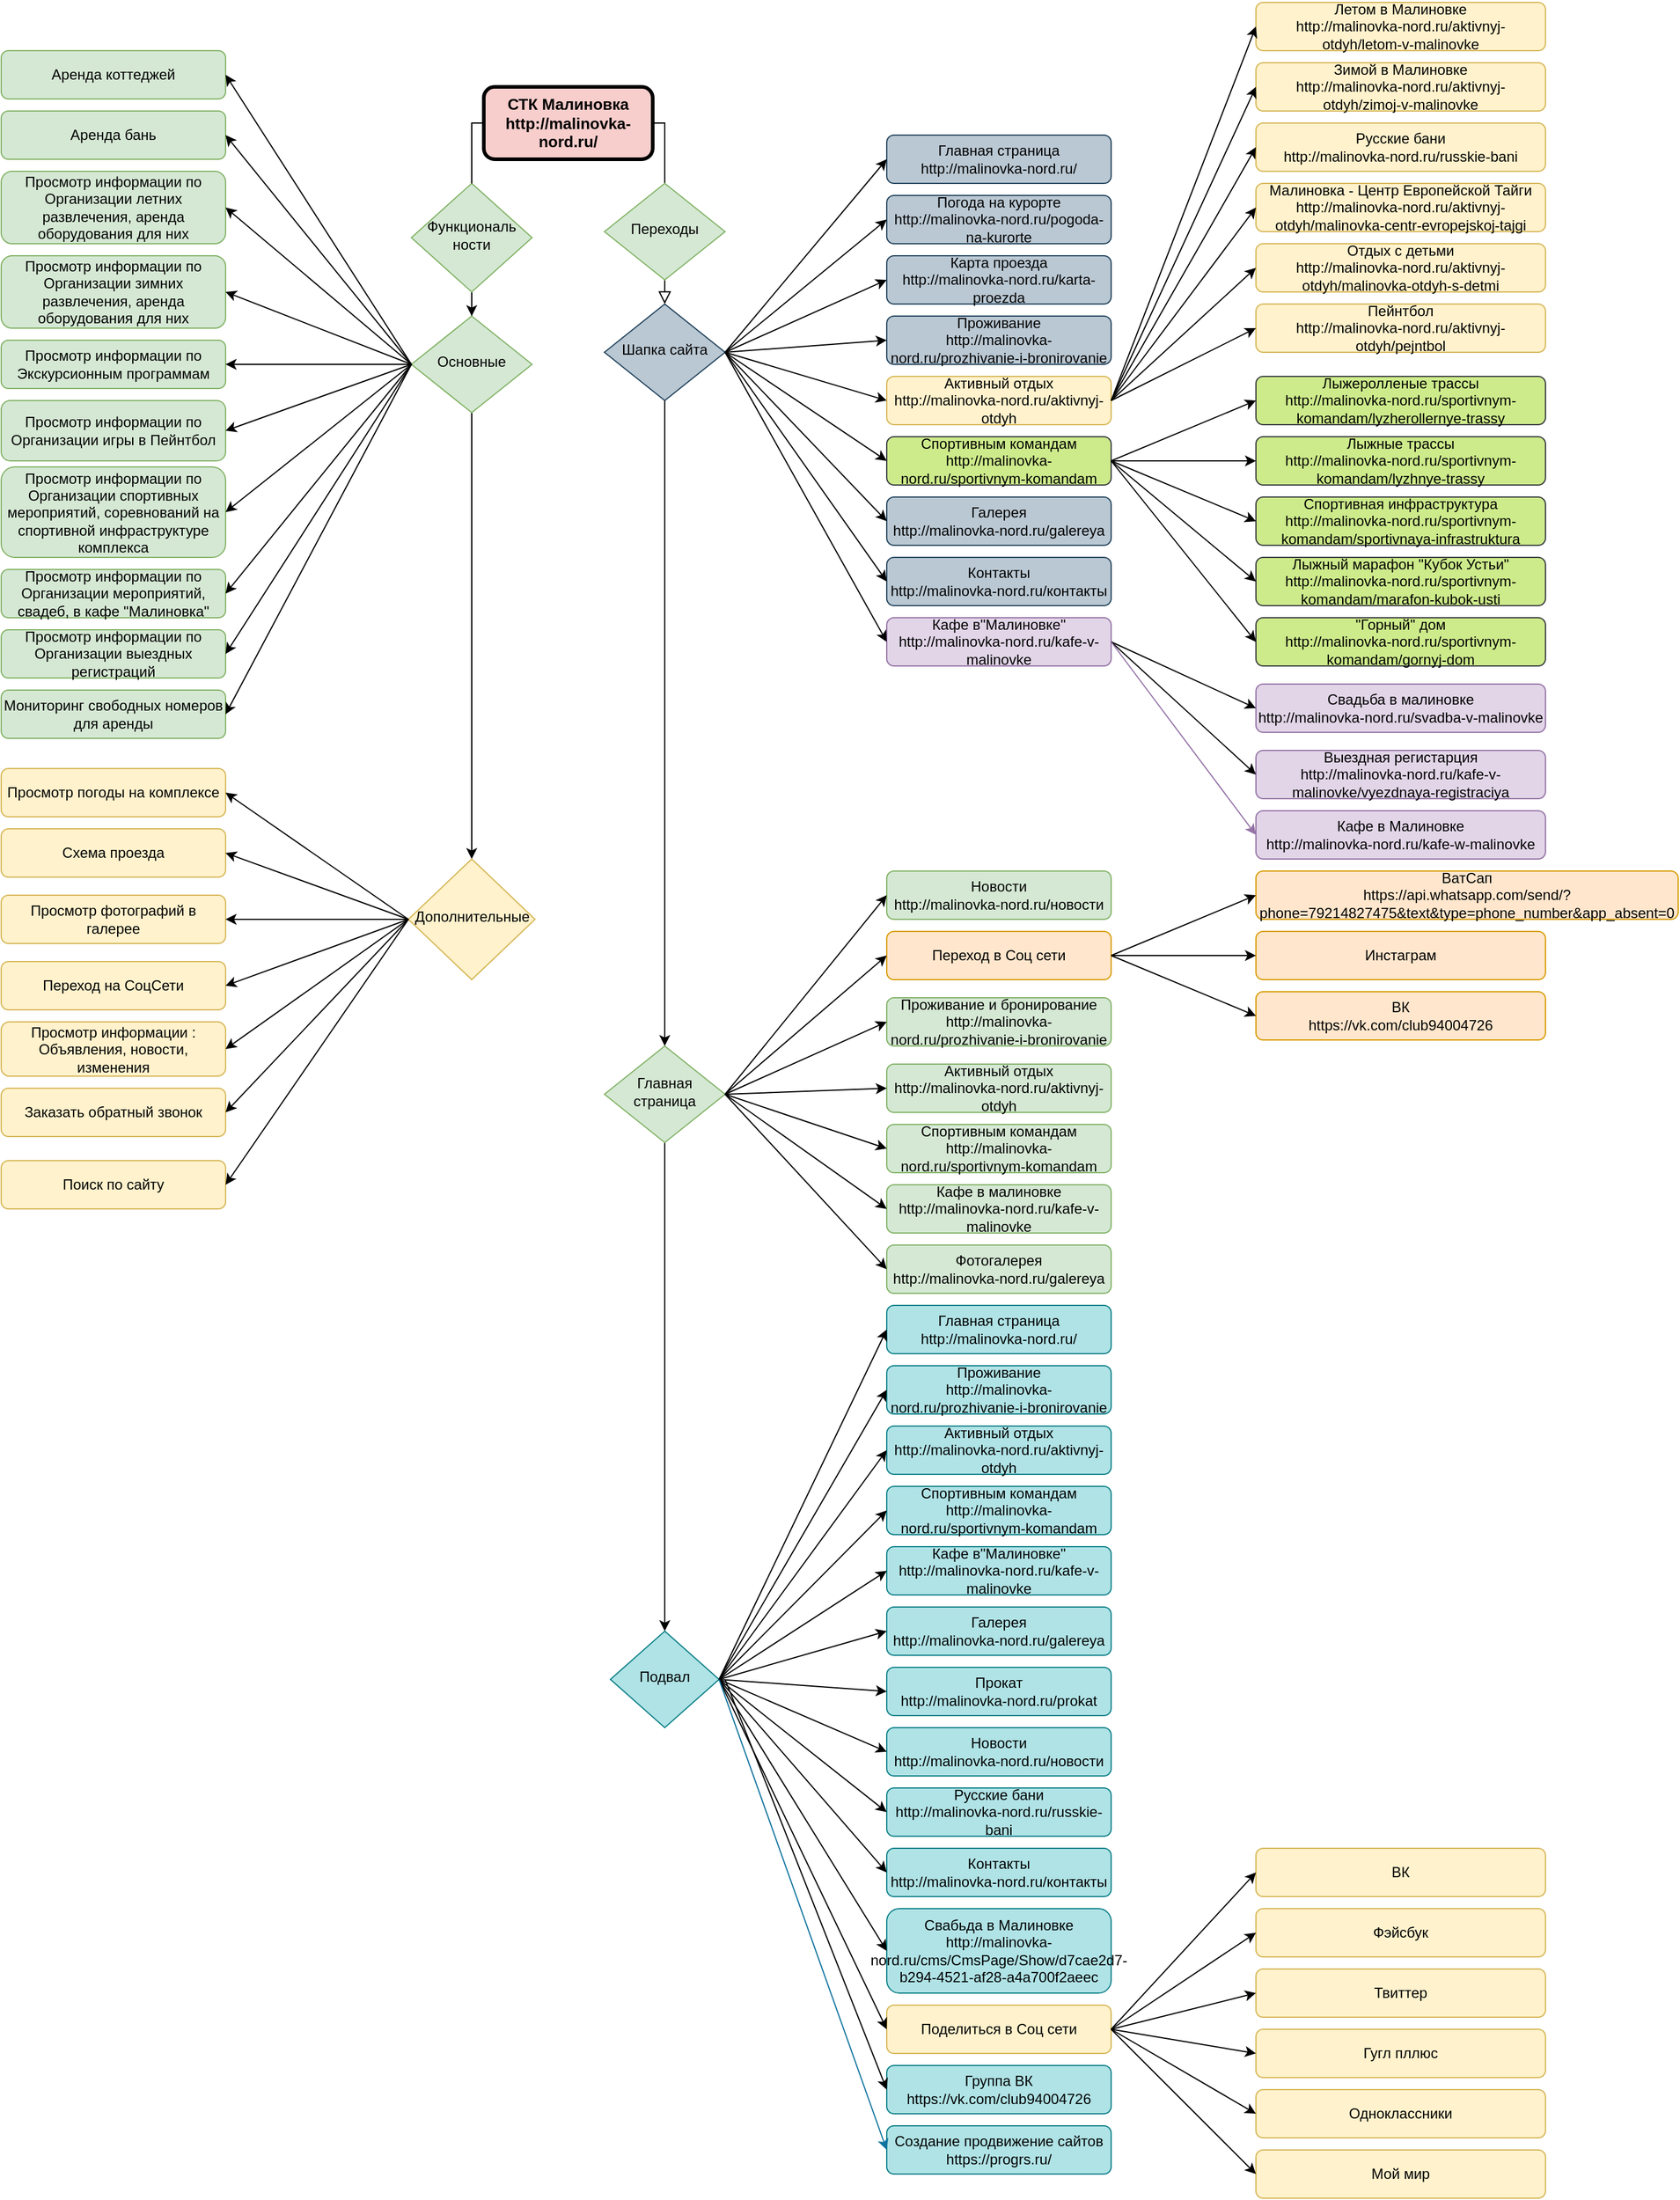<mxfile version="20.8.18" type="device"><diagram id="C5RBs43oDa-KdzZeNtuy" name="Page-1"><mxGraphModel dx="2261" dy="796" grid="1" gridSize="10" guides="1" tooltips="1" connect="1" arrows="1" fold="1" page="1" pageScale="1" pageWidth="827" pageHeight="1169" math="0" shadow="0"><root><mxCell id="WIyWlLk6GJQsqaUBKTNV-0"/><mxCell id="WIyWlLk6GJQsqaUBKTNV-1" parent="WIyWlLk6GJQsqaUBKTNV-0"/><mxCell id="WIyWlLk6GJQsqaUBKTNV-2" value="" style="rounded=0;html=1;jettySize=auto;orthogonalLoop=1;fontSize=11;endArrow=block;endFill=0;endSize=8;strokeWidth=1;shadow=0;labelBackgroundColor=none;edgeStyle=orthogonalEdgeStyle;" parent="WIyWlLk6GJQsqaUBKTNV-1" source="WIyWlLk6GJQsqaUBKTNV-3" target="WIyWlLk6GJQsqaUBKTNV-6" edge="1"><mxGeometry relative="1" as="geometry"><Array as="points"><mxPoint x="110" y="120"/></Array></mxGeometry></mxCell><mxCell id="WIyWlLk6GJQsqaUBKTNV-3" value="&lt;b style=&quot;font-size: 13px;&quot;&gt;СТК Малиновка&lt;br&gt;http://malinovka-nord.ru/&lt;/b&gt;" style="rounded=1;whiteSpace=wrap;html=1;fontSize=12;glass=0;strokeWidth=3;shadow=0;fillColor=#f8cecc;strokeColor=default;" parent="WIyWlLk6GJQsqaUBKTNV-1" vertex="1"><mxGeometry x="-40" y="90" width="140" height="60" as="geometry"/></mxCell><mxCell id="WIyWlLk6GJQsqaUBKTNV-6" value="Шапка сайта" style="rhombus;whiteSpace=wrap;html=1;shadow=0;fontFamily=Helvetica;fontSize=12;align=center;strokeWidth=1;spacing=6;spacingTop=-4;fillColor=#bac8d3;strokeColor=#23445d;" parent="WIyWlLk6GJQsqaUBKTNV-1" vertex="1"><mxGeometry x="60" y="270" width="100" height="80" as="geometry"/></mxCell><mxCell id="WIyWlLk6GJQsqaUBKTNV-7" value="Погода на курорте&lt;br&gt;http://malinovka-nord.ru/pogoda-na-kurorte" style="rounded=1;whiteSpace=wrap;html=1;fontSize=12;glass=0;strokeWidth=1;shadow=0;fillColor=#bac8d3;strokeColor=#23445d;" parent="WIyWlLk6GJQsqaUBKTNV-1" vertex="1"><mxGeometry x="294" y="180" width="186" height="40" as="geometry"/></mxCell><mxCell id="H-mGsILPUbyRyyOaCZRK-0" value="" style="endArrow=classic;html=1;rounded=0;exitX=1;exitY=0.5;exitDx=0;exitDy=0;entryX=0;entryY=0.5;entryDx=0;entryDy=0;" parent="WIyWlLk6GJQsqaUBKTNV-1" source="WIyWlLk6GJQsqaUBKTNV-6" target="WIyWlLk6GJQsqaUBKTNV-7" edge="1"><mxGeometry width="50" height="50" relative="1" as="geometry"><mxPoint x="310" y="310" as="sourcePoint"/><mxPoint x="360" y="260" as="targetPoint"/></mxGeometry></mxCell><mxCell id="H-mGsILPUbyRyyOaCZRK-1" value="" style="endArrow=classic;html=1;rounded=0;exitX=1;exitY=0.5;exitDx=0;exitDy=0;entryX=0;entryY=0.5;entryDx=0;entryDy=0;" parent="WIyWlLk6GJQsqaUBKTNV-1" source="WIyWlLk6GJQsqaUBKTNV-6" target="H-mGsILPUbyRyyOaCZRK-2" edge="1"><mxGeometry width="50" height="50" relative="1" as="geometry"><mxPoint x="310" y="310" as="sourcePoint"/><mxPoint x="350" y="180" as="targetPoint"/></mxGeometry></mxCell><mxCell id="H-mGsILPUbyRyyOaCZRK-2" value="Карта проезда&lt;br&gt;http://malinovka-nord.ru/karta-proezda" style="rounded=1;whiteSpace=wrap;html=1;fillColor=#bac8d3;strokeColor=#23445d;" parent="WIyWlLk6GJQsqaUBKTNV-1" vertex="1"><mxGeometry x="294" y="230" width="186" height="40" as="geometry"/></mxCell><mxCell id="H-mGsILPUbyRyyOaCZRK-5" value="Проживание&lt;br&gt;http://malinovka-nord.ru/prozhivanie-i-bronirovanie" style="rounded=1;whiteSpace=wrap;html=1;fillColor=#bac8d3;strokeColor=#23445d;" parent="WIyWlLk6GJQsqaUBKTNV-1" vertex="1"><mxGeometry x="294" y="280" width="186" height="40" as="geometry"/></mxCell><mxCell id="H-mGsILPUbyRyyOaCZRK-6" value="Активный отдых&lt;br&gt;http://malinovka-nord.ru/aktivnyj-otdyh" style="rounded=1;whiteSpace=wrap;html=1;fillColor=#fff2cc;strokeColor=#d6b656;" parent="WIyWlLk6GJQsqaUBKTNV-1" vertex="1"><mxGeometry x="294" y="330" width="186" height="40" as="geometry"/></mxCell><mxCell id="H-mGsILPUbyRyyOaCZRK-7" value="Спортивным командам&lt;br&gt;http://malinovka-nord.ru/sportivnym-komandam" style="rounded=1;whiteSpace=wrap;html=1;fillColor=#cdeb8b;strokeColor=#36393d;" parent="WIyWlLk6GJQsqaUBKTNV-1" vertex="1"><mxGeometry x="294" y="380" width="186" height="40" as="geometry"/></mxCell><mxCell id="H-mGsILPUbyRyyOaCZRK-8" value="" style="endArrow=classic;html=1;rounded=0;exitX=1;exitY=0.5;exitDx=0;exitDy=0;entryX=0;entryY=0.5;entryDx=0;entryDy=0;" parent="WIyWlLk6GJQsqaUBKTNV-1" source="WIyWlLk6GJQsqaUBKTNV-6" target="H-mGsILPUbyRyyOaCZRK-5" edge="1"><mxGeometry width="50" height="50" relative="1" as="geometry"><mxPoint x="310" y="210" as="sourcePoint"/><mxPoint x="360" y="160" as="targetPoint"/></mxGeometry></mxCell><mxCell id="H-mGsILPUbyRyyOaCZRK-9" value="" style="endArrow=classic;html=1;rounded=0;entryX=0;entryY=0.5;entryDx=0;entryDy=0;exitX=1;exitY=0.5;exitDx=0;exitDy=0;" parent="WIyWlLk6GJQsqaUBKTNV-1" source="WIyWlLk6GJQsqaUBKTNV-6" target="H-mGsILPUbyRyyOaCZRK-6" edge="1"><mxGeometry width="50" height="50" relative="1" as="geometry"><mxPoint x="270" y="210" as="sourcePoint"/><mxPoint x="360" y="160" as="targetPoint"/></mxGeometry></mxCell><mxCell id="H-mGsILPUbyRyyOaCZRK-10" value="" style="endArrow=classic;html=1;rounded=0;entryX=0;entryY=0.5;entryDx=0;entryDy=0;exitX=1;exitY=0.5;exitDx=0;exitDy=0;" parent="WIyWlLk6GJQsqaUBKTNV-1" source="WIyWlLk6GJQsqaUBKTNV-6" target="H-mGsILPUbyRyyOaCZRK-7" edge="1"><mxGeometry width="50" height="50" relative="1" as="geometry"><mxPoint x="270" y="210" as="sourcePoint"/><mxPoint x="360" y="160" as="targetPoint"/></mxGeometry></mxCell><mxCell id="H-mGsILPUbyRyyOaCZRK-12" value="Кафе в&quot;Малиновке&quot;&lt;br&gt;http://malinovka-nord.ru/kafe-v-malinovke" style="rounded=1;whiteSpace=wrap;html=1;fillColor=#e1d5e7;strokeColor=#9673a6;" parent="WIyWlLk6GJQsqaUBKTNV-1" vertex="1"><mxGeometry x="294" y="530" width="186" height="40" as="geometry"/></mxCell><mxCell id="H-mGsILPUbyRyyOaCZRK-13" value="&lt;span style=&quot;text-align: start;&quot;&gt;Галерея&lt;br&gt;http://malinovka-nord.ru/galereya&lt;br&gt;&lt;/span&gt;" style="rounded=1;whiteSpace=wrap;html=1;fillColor=#bac8d3;strokeColor=#23445d;" parent="WIyWlLk6GJQsqaUBKTNV-1" vertex="1"><mxGeometry x="294" y="430" width="186" height="40" as="geometry"/></mxCell><mxCell id="H-mGsILPUbyRyyOaCZRK-14" value="Контакты&lt;br&gt;http://malinovka-nord.ru/контакты" style="rounded=1;whiteSpace=wrap;html=1;fillColor=#bac8d3;strokeColor=#23445d;" parent="WIyWlLk6GJQsqaUBKTNV-1" vertex="1"><mxGeometry x="294" y="480" width="186" height="40" as="geometry"/></mxCell><mxCell id="H-mGsILPUbyRyyOaCZRK-17" value="" style="endArrow=classic;html=1;rounded=0;entryX=0;entryY=0.5;entryDx=0;entryDy=0;exitX=1;exitY=0.5;exitDx=0;exitDy=0;" parent="WIyWlLk6GJQsqaUBKTNV-1" source="WIyWlLk6GJQsqaUBKTNV-6" target="H-mGsILPUbyRyyOaCZRK-12" edge="1"><mxGeometry width="50" height="50" relative="1" as="geometry"><mxPoint x="270" y="210" as="sourcePoint"/><mxPoint x="360" y="410" as="targetPoint"/></mxGeometry></mxCell><mxCell id="H-mGsILPUbyRyyOaCZRK-18" value="" style="endArrow=classic;html=1;rounded=0;exitX=1;exitY=0.5;exitDx=0;exitDy=0;entryX=0;entryY=0.5;entryDx=0;entryDy=0;" parent="WIyWlLk6GJQsqaUBKTNV-1" source="WIyWlLk6GJQsqaUBKTNV-6" target="H-mGsILPUbyRyyOaCZRK-13" edge="1"><mxGeometry width="50" height="50" relative="1" as="geometry"><mxPoint x="310" y="460" as="sourcePoint"/><mxPoint x="360" y="410" as="targetPoint"/></mxGeometry></mxCell><mxCell id="H-mGsILPUbyRyyOaCZRK-19" value="" style="endArrow=classic;html=1;rounded=0;entryX=0;entryY=0.5;entryDx=0;entryDy=0;exitX=1;exitY=0.5;exitDx=0;exitDy=0;" parent="WIyWlLk6GJQsqaUBKTNV-1" source="WIyWlLk6GJQsqaUBKTNV-6" target="H-mGsILPUbyRyyOaCZRK-14" edge="1"><mxGeometry width="50" height="50" relative="1" as="geometry"><mxPoint x="270" y="430" as="sourcePoint"/><mxPoint x="360" y="410" as="targetPoint"/></mxGeometry></mxCell><mxCell id="H-mGsILPUbyRyyOaCZRK-21" value="Переходы" style="rhombus;whiteSpace=wrap;html=1;shadow=0;fontFamily=Helvetica;fontSize=12;align=center;strokeWidth=1;spacing=6;spacingTop=-4;fillColor=#d5e8d4;strokeColor=#82b366;" parent="WIyWlLk6GJQsqaUBKTNV-1" vertex="1"><mxGeometry x="60" y="170" width="100" height="80" as="geometry"/></mxCell><mxCell id="H-mGsILPUbyRyyOaCZRK-128" value="" style="edgeStyle=orthogonalEdgeStyle;rounded=0;orthogonalLoop=1;jettySize=auto;html=1;" parent="WIyWlLk6GJQsqaUBKTNV-1" source="H-mGsILPUbyRyyOaCZRK-23" target="H-mGsILPUbyRyyOaCZRK-127" edge="1"><mxGeometry relative="1" as="geometry"/></mxCell><mxCell id="H-mGsILPUbyRyyOaCZRK-23" value="Функциональ&lt;br&gt;ности" style="rhombus;whiteSpace=wrap;html=1;shadow=0;fontFamily=Helvetica;fontSize=12;align=center;strokeWidth=1;spacing=6;spacingTop=-4;fillColor=#d5e8d4;strokeColor=#82b366;" parent="WIyWlLk6GJQsqaUBKTNV-1" vertex="1"><mxGeometry x="-100" y="170" width="100" height="90" as="geometry"/></mxCell><mxCell id="H-mGsILPUbyRyyOaCZRK-24" value="" style="endArrow=none;html=1;rounded=0;exitX=0.5;exitY=0;exitDx=0;exitDy=0;entryX=0;entryY=0.5;entryDx=0;entryDy=0;" parent="WIyWlLk6GJQsqaUBKTNV-1" source="H-mGsILPUbyRyyOaCZRK-23" target="WIyWlLk6GJQsqaUBKTNV-3" edge="1"><mxGeometry width="50" height="50" relative="1" as="geometry"><mxPoint x="30" y="270" as="sourcePoint"/><mxPoint x="80" y="220" as="targetPoint"/><Array as="points"><mxPoint x="-50" y="120"/></Array></mxGeometry></mxCell><mxCell id="H-mGsILPUbyRyyOaCZRK-40" value="" style="edgeStyle=orthogonalEdgeStyle;rounded=0;orthogonalLoop=1;jettySize=auto;html=1;entryX=0.5;entryY=0;entryDx=0;entryDy=0;" parent="WIyWlLk6GJQsqaUBKTNV-1" source="H-mGsILPUbyRyyOaCZRK-25" target="H-mGsILPUbyRyyOaCZRK-39" edge="1"><mxGeometry relative="1" as="geometry"><mxPoint x="110" y="1195" as="targetPoint"/></mxGeometry></mxCell><mxCell id="H-mGsILPUbyRyyOaCZRK-25" value="Главная страница" style="rhombus;whiteSpace=wrap;html=1;shadow=0;fontFamily=Helvetica;fontSize=12;align=center;strokeWidth=1;spacing=6;spacingTop=-4;fillColor=#d5e8d4;strokeColor=#82b366;" parent="WIyWlLk6GJQsqaUBKTNV-1" vertex="1"><mxGeometry x="60" y="885" width="100" height="80" as="geometry"/></mxCell><mxCell id="H-mGsILPUbyRyyOaCZRK-26" value="" style="endArrow=classic;html=1;rounded=0;entryX=0.5;entryY=0;entryDx=0;entryDy=0;exitX=0.5;exitY=1;exitDx=0;exitDy=0;" parent="WIyWlLk6GJQsqaUBKTNV-1" source="WIyWlLk6GJQsqaUBKTNV-6" target="H-mGsILPUbyRyyOaCZRK-25" edge="1"><mxGeometry width="50" height="50" relative="1" as="geometry"><mxPoint x="60" y="460" as="sourcePoint"/><mxPoint x="110" y="410" as="targetPoint"/></mxGeometry></mxCell><mxCell id="H-mGsILPUbyRyyOaCZRK-31" value="Новости&lt;br&gt;http://malinovka-nord.ru/новости" style="rounded=1;whiteSpace=wrap;html=1;fillColor=#d5e8d4;strokeColor=#82b366;" parent="WIyWlLk6GJQsqaUBKTNV-1" vertex="1"><mxGeometry x="294" y="740" width="186" height="40" as="geometry"/></mxCell><mxCell id="H-mGsILPUbyRyyOaCZRK-33" value="Переход в Соц сети" style="rounded=1;whiteSpace=wrap;html=1;fillColor=#ffe6cc;strokeColor=#d79b00;" parent="WIyWlLk6GJQsqaUBKTNV-1" vertex="1"><mxGeometry x="294" y="790" width="186" height="40" as="geometry"/></mxCell><mxCell id="H-mGsILPUbyRyyOaCZRK-34" value="Проживание и бронирование&lt;br&gt;http://malinovka-nord.ru/prozhivanie-i-bronirovanie" style="rounded=1;whiteSpace=wrap;html=1;fillColor=#d5e8d4;strokeColor=#82b366;" parent="WIyWlLk6GJQsqaUBKTNV-1" vertex="1"><mxGeometry x="294" y="845" width="186" height="40" as="geometry"/></mxCell><mxCell id="H-mGsILPUbyRyyOaCZRK-35" value="Активный отдых&lt;br&gt;http://malinovka-nord.ru/aktivnyj-otdyh" style="rounded=1;whiteSpace=wrap;html=1;fillColor=#d5e8d4;strokeColor=#82b366;" parent="WIyWlLk6GJQsqaUBKTNV-1" vertex="1"><mxGeometry x="294" y="900" width="186" height="40" as="geometry"/></mxCell><mxCell id="H-mGsILPUbyRyyOaCZRK-36" value="Спортивным командам&lt;br&gt;http://malinovka-nord.ru/sportivnym-komandam" style="rounded=1;whiteSpace=wrap;html=1;fillColor=#d5e8d4;strokeColor=#82b366;" parent="WIyWlLk6GJQsqaUBKTNV-1" vertex="1"><mxGeometry x="294" y="950" width="186" height="40" as="geometry"/></mxCell><mxCell id="H-mGsILPUbyRyyOaCZRK-37" value="Кафе в малиновке&lt;br&gt;http://malinovka-nord.ru/kafe-v-malinovke" style="rounded=1;whiteSpace=wrap;html=1;fillColor=#d5e8d4;strokeColor=#82b366;" parent="WIyWlLk6GJQsqaUBKTNV-1" vertex="1"><mxGeometry x="294" y="1000" width="186" height="40" as="geometry"/></mxCell><mxCell id="H-mGsILPUbyRyyOaCZRK-38" value="Фотогалерея&lt;br&gt;http://malinovka-nord.ru/galereya" style="rounded=1;whiteSpace=wrap;html=1;fillColor=#d5e8d4;strokeColor=#82b366;" parent="WIyWlLk6GJQsqaUBKTNV-1" vertex="1"><mxGeometry x="294" y="1050" width="186" height="40" as="geometry"/></mxCell><mxCell id="H-mGsILPUbyRyyOaCZRK-39" value="Подвал" style="rhombus;whiteSpace=wrap;html=1;fillColor=#b0e3e6;strokeColor=#0e8088;shadow=0;strokeWidth=1;spacing=6;spacingTop=-4;" parent="WIyWlLk6GJQsqaUBKTNV-1" vertex="1"><mxGeometry x="65" y="1370" width="90" height="80" as="geometry"/></mxCell><mxCell id="H-mGsILPUbyRyyOaCZRK-41" value="" style="endArrow=classic;html=1;rounded=0;entryX=0;entryY=0.5;entryDx=0;entryDy=0;exitX=1;exitY=0.5;exitDx=0;exitDy=0;" parent="WIyWlLk6GJQsqaUBKTNV-1" source="H-mGsILPUbyRyyOaCZRK-25" target="H-mGsILPUbyRyyOaCZRK-31" edge="1"><mxGeometry width="50" height="50" relative="1" as="geometry"><mxPoint x="20" y="975" as="sourcePoint"/><mxPoint x="70" y="925" as="targetPoint"/></mxGeometry></mxCell><mxCell id="H-mGsILPUbyRyyOaCZRK-43" value="" style="endArrow=classic;html=1;rounded=0;entryX=0;entryY=0.5;entryDx=0;entryDy=0;exitX=1;exitY=0.5;exitDx=0;exitDy=0;" parent="WIyWlLk6GJQsqaUBKTNV-1" source="H-mGsILPUbyRyyOaCZRK-25" target="H-mGsILPUbyRyyOaCZRK-33" edge="1"><mxGeometry width="50" height="50" relative="1" as="geometry"><mxPoint x="20" y="975" as="sourcePoint"/><mxPoint x="70" y="925" as="targetPoint"/></mxGeometry></mxCell><mxCell id="H-mGsILPUbyRyyOaCZRK-44" value="" style="endArrow=classic;html=1;rounded=0;entryX=0;entryY=0.5;entryDx=0;entryDy=0;" parent="WIyWlLk6GJQsqaUBKTNV-1" target="H-mGsILPUbyRyyOaCZRK-34" edge="1"><mxGeometry width="50" height="50" relative="1" as="geometry"><mxPoint x="160" y="925" as="sourcePoint"/><mxPoint x="80" y="935" as="targetPoint"/></mxGeometry></mxCell><mxCell id="H-mGsILPUbyRyyOaCZRK-45" value="" style="endArrow=classic;html=1;rounded=0;entryX=0;entryY=0.5;entryDx=0;entryDy=0;" parent="WIyWlLk6GJQsqaUBKTNV-1" target="H-mGsILPUbyRyyOaCZRK-35" edge="1"><mxGeometry width="50" height="50" relative="1" as="geometry"><mxPoint x="160" y="925" as="sourcePoint"/><mxPoint x="90" y="945" as="targetPoint"/></mxGeometry></mxCell><mxCell id="H-mGsILPUbyRyyOaCZRK-46" value="" style="endArrow=classic;html=1;rounded=0;entryX=0;entryY=0.5;entryDx=0;entryDy=0;exitX=1;exitY=0.5;exitDx=0;exitDy=0;" parent="WIyWlLk6GJQsqaUBKTNV-1" source="H-mGsILPUbyRyyOaCZRK-25" target="H-mGsILPUbyRyyOaCZRK-36" edge="1"><mxGeometry width="50" height="50" relative="1" as="geometry"><mxPoint x="50" y="1005" as="sourcePoint"/><mxPoint x="100" y="955" as="targetPoint"/></mxGeometry></mxCell><mxCell id="H-mGsILPUbyRyyOaCZRK-47" value="" style="endArrow=classic;html=1;rounded=0;entryX=0;entryY=0.5;entryDx=0;entryDy=0;exitX=1;exitY=0.5;exitDx=0;exitDy=0;" parent="WIyWlLk6GJQsqaUBKTNV-1" source="H-mGsILPUbyRyyOaCZRK-25" target="H-mGsILPUbyRyyOaCZRK-37" edge="1"><mxGeometry width="50" height="50" relative="1" as="geometry"><mxPoint x="60" y="1015" as="sourcePoint"/><mxPoint x="110" y="965" as="targetPoint"/></mxGeometry></mxCell><mxCell id="H-mGsILPUbyRyyOaCZRK-48" value="" style="endArrow=classic;html=1;rounded=0;entryX=0;entryY=0.5;entryDx=0;entryDy=0;exitX=1;exitY=0.5;exitDx=0;exitDy=0;" parent="WIyWlLk6GJQsqaUBKTNV-1" source="H-mGsILPUbyRyyOaCZRK-25" target="H-mGsILPUbyRyyOaCZRK-38" edge="1"><mxGeometry width="50" height="50" relative="1" as="geometry"><mxPoint x="70" y="1025" as="sourcePoint"/><mxPoint x="120" y="975" as="targetPoint"/></mxGeometry></mxCell><mxCell id="H-mGsILPUbyRyyOaCZRK-49" value="Летом в Малиновке&lt;br&gt;http://malinovka-nord.ru/aktivnyj-otdyh/letom-v-malinovke" style="rounded=1;whiteSpace=wrap;html=1;fillColor=#fff2cc;strokeColor=#d6b656;" parent="WIyWlLk6GJQsqaUBKTNV-1" vertex="1"><mxGeometry x="600" y="20" width="240" height="40" as="geometry"/></mxCell><mxCell id="H-mGsILPUbyRyyOaCZRK-50" value="Зимой в Малиновке&lt;br&gt;http://malinovka-nord.ru/aktivnyj-otdyh/zimoj-v-malinovke" style="rounded=1;whiteSpace=wrap;html=1;fillColor=#fff2cc;strokeColor=#d6b656;" parent="WIyWlLk6GJQsqaUBKTNV-1" vertex="1"><mxGeometry x="600" y="70" width="240" height="40" as="geometry"/></mxCell><mxCell id="H-mGsILPUbyRyyOaCZRK-51" value="Русские бани&lt;br&gt;http://malinovka-nord.ru/russkie-bani" style="rounded=1;whiteSpace=wrap;html=1;fillColor=#fff2cc;strokeColor=#d6b656;" parent="WIyWlLk6GJQsqaUBKTNV-1" vertex="1"><mxGeometry x="600" y="120" width="240" height="40" as="geometry"/></mxCell><mxCell id="H-mGsILPUbyRyyOaCZRK-52" value="Малиновка - Центр Европейской Тайги&lt;br&gt;http://malinovka-nord.ru/aktivnyj-otdyh/malinovka-centr-evropejskoj-tajgi" style="rounded=1;whiteSpace=wrap;html=1;fillColor=#fff2cc;strokeColor=#d6b656;" parent="WIyWlLk6GJQsqaUBKTNV-1" vertex="1"><mxGeometry x="600" y="170" width="240" height="40" as="geometry"/></mxCell><mxCell id="H-mGsILPUbyRyyOaCZRK-53" value="Отдых с детьми&lt;br&gt;http://malinovka-nord.ru/aktivnyj-otdyh/malinovka-otdyh-s-detmi" style="rounded=1;whiteSpace=wrap;html=1;fillColor=#fff2cc;strokeColor=#d6b656;" parent="WIyWlLk6GJQsqaUBKTNV-1" vertex="1"><mxGeometry x="600" y="220" width="240" height="40" as="geometry"/></mxCell><mxCell id="H-mGsILPUbyRyyOaCZRK-54" value="Пейнтбол&lt;br&gt;http://malinovka-nord.ru/aktivnyj-otdyh/pejntbol" style="rounded=1;whiteSpace=wrap;html=1;fillColor=#fff2cc;strokeColor=#d6b656;" parent="WIyWlLk6GJQsqaUBKTNV-1" vertex="1"><mxGeometry x="600" y="270" width="240" height="40" as="geometry"/></mxCell><mxCell id="H-mGsILPUbyRyyOaCZRK-55" value="" style="endArrow=classic;html=1;rounded=0;entryX=0;entryY=0.5;entryDx=0;entryDy=0;exitX=1;exitY=0.5;exitDx=0;exitDy=0;" parent="WIyWlLk6GJQsqaUBKTNV-1" source="H-mGsILPUbyRyyOaCZRK-6" target="H-mGsILPUbyRyyOaCZRK-49" edge="1"><mxGeometry width="50" height="50" relative="1" as="geometry"><mxPoint x="300" y="210" as="sourcePoint"/><mxPoint x="350" y="160" as="targetPoint"/></mxGeometry></mxCell><mxCell id="H-mGsILPUbyRyyOaCZRK-56" value="" style="endArrow=classic;html=1;rounded=0;entryX=0;entryY=0.5;entryDx=0;entryDy=0;exitX=1;exitY=0.5;exitDx=0;exitDy=0;" parent="WIyWlLk6GJQsqaUBKTNV-1" source="H-mGsILPUbyRyyOaCZRK-6" target="H-mGsILPUbyRyyOaCZRK-50" edge="1"><mxGeometry width="50" height="50" relative="1" as="geometry"><mxPoint x="310" y="220" as="sourcePoint"/><mxPoint x="360" y="170" as="targetPoint"/></mxGeometry></mxCell><mxCell id="H-mGsILPUbyRyyOaCZRK-57" value="" style="endArrow=classic;html=1;rounded=0;entryX=0;entryY=0.5;entryDx=0;entryDy=0;exitX=1;exitY=0.5;exitDx=0;exitDy=0;" parent="WIyWlLk6GJQsqaUBKTNV-1" source="H-mGsILPUbyRyyOaCZRK-6" target="H-mGsILPUbyRyyOaCZRK-51" edge="1"><mxGeometry width="50" height="50" relative="1" as="geometry"><mxPoint x="320" y="230" as="sourcePoint"/><mxPoint x="370" y="180" as="targetPoint"/></mxGeometry></mxCell><mxCell id="H-mGsILPUbyRyyOaCZRK-58" value="" style="endArrow=classic;html=1;rounded=0;entryX=0;entryY=0.5;entryDx=0;entryDy=0;exitX=1;exitY=0.5;exitDx=0;exitDy=0;" parent="WIyWlLk6GJQsqaUBKTNV-1" source="H-mGsILPUbyRyyOaCZRK-6" target="H-mGsILPUbyRyyOaCZRK-52" edge="1"><mxGeometry width="50" height="50" relative="1" as="geometry"><mxPoint x="330" y="240" as="sourcePoint"/><mxPoint x="380" y="190" as="targetPoint"/></mxGeometry></mxCell><mxCell id="H-mGsILPUbyRyyOaCZRK-59" value="" style="endArrow=classic;html=1;rounded=0;entryX=0;entryY=0.5;entryDx=0;entryDy=0;exitX=1;exitY=0.5;exitDx=0;exitDy=0;" parent="WIyWlLk6GJQsqaUBKTNV-1" source="H-mGsILPUbyRyyOaCZRK-6" target="H-mGsILPUbyRyyOaCZRK-53" edge="1"><mxGeometry width="50" height="50" relative="1" as="geometry"><mxPoint x="340" y="250" as="sourcePoint"/><mxPoint x="390" y="200" as="targetPoint"/></mxGeometry></mxCell><mxCell id="H-mGsILPUbyRyyOaCZRK-60" value="" style="endArrow=classic;html=1;rounded=0;entryX=0;entryY=0.5;entryDx=0;entryDy=0;exitX=1;exitY=0.5;exitDx=0;exitDy=0;" parent="WIyWlLk6GJQsqaUBKTNV-1" source="H-mGsILPUbyRyyOaCZRK-6" target="H-mGsILPUbyRyyOaCZRK-54" edge="1"><mxGeometry width="50" height="50" relative="1" as="geometry"><mxPoint x="350" y="260" as="sourcePoint"/><mxPoint x="400" y="210" as="targetPoint"/></mxGeometry></mxCell><mxCell id="H-mGsILPUbyRyyOaCZRK-61" value="Лыжеролленые трассы&lt;br&gt;http://malinovka-nord.ru/sportivnym-komandam/lyzherollernye-trassy" style="rounded=1;whiteSpace=wrap;html=1;fillColor=#cdeb8b;strokeColor=#36393d;" parent="WIyWlLk6GJQsqaUBKTNV-1" vertex="1"><mxGeometry x="600" y="330" width="240" height="40" as="geometry"/></mxCell><mxCell id="H-mGsILPUbyRyyOaCZRK-62" value="Лыжные трассы&lt;br&gt;http://malinovka-nord.ru/sportivnym-komandam/lyzhnye-trassy" style="rounded=1;whiteSpace=wrap;html=1;fillColor=#cdeb8b;strokeColor=#36393d;" parent="WIyWlLk6GJQsqaUBKTNV-1" vertex="1"><mxGeometry x="600" y="380" width="240" height="40" as="geometry"/></mxCell><mxCell id="H-mGsILPUbyRyyOaCZRK-63" value="Спортивная инфраструктура&lt;br&gt;http://malinovka-nord.ru/sportivnym-komandam/sportivnaya-infrastruktura" style="rounded=1;whiteSpace=wrap;html=1;fillColor=#cdeb8b;strokeColor=#36393d;" parent="WIyWlLk6GJQsqaUBKTNV-1" vertex="1"><mxGeometry x="600" y="430" width="240" height="40" as="geometry"/></mxCell><mxCell id="H-mGsILPUbyRyyOaCZRK-64" value="Лыжный марафон &quot;Кубок Устьи&quot;&lt;br&gt;http://malinovka-nord.ru/sportivnym-komandam/marafon-kubok-usti" style="rounded=1;whiteSpace=wrap;html=1;fillColor=#cdeb8b;strokeColor=#36393d;" parent="WIyWlLk6GJQsqaUBKTNV-1" vertex="1"><mxGeometry x="600" y="480" width="240" height="40" as="geometry"/></mxCell><mxCell id="H-mGsILPUbyRyyOaCZRK-65" value="&quot;Горный&quot; дом&lt;br&gt;http://malinovka-nord.ru/sportivnym-komandam/gornyj-dom" style="rounded=1;whiteSpace=wrap;html=1;fillColor=#cdeb8b;strokeColor=#36393d;" parent="WIyWlLk6GJQsqaUBKTNV-1" vertex="1"><mxGeometry x="600" y="530" width="240" height="40" as="geometry"/></mxCell><mxCell id="H-mGsILPUbyRyyOaCZRK-66" value="" style="endArrow=classic;html=1;rounded=0;entryX=0;entryY=0.5;entryDx=0;entryDy=0;exitX=1;exitY=0.5;exitDx=0;exitDy=0;" parent="WIyWlLk6GJQsqaUBKTNV-1" source="H-mGsILPUbyRyyOaCZRK-7" target="H-mGsILPUbyRyyOaCZRK-61" edge="1"><mxGeometry width="50" height="50" relative="1" as="geometry"><mxPoint x="330" y="450" as="sourcePoint"/><mxPoint x="380" y="400" as="targetPoint"/></mxGeometry></mxCell><mxCell id="H-mGsILPUbyRyyOaCZRK-67" value="" style="endArrow=classic;html=1;rounded=0;entryX=0;entryY=0.5;entryDx=0;entryDy=0;exitX=1;exitY=0.5;exitDx=0;exitDy=0;" parent="WIyWlLk6GJQsqaUBKTNV-1" source="H-mGsILPUbyRyyOaCZRK-7" target="H-mGsILPUbyRyyOaCZRK-62" edge="1"><mxGeometry width="50" height="50" relative="1" as="geometry"><mxPoint x="340" y="460" as="sourcePoint"/><mxPoint x="390" y="410" as="targetPoint"/></mxGeometry></mxCell><mxCell id="H-mGsILPUbyRyyOaCZRK-68" value="" style="endArrow=classic;html=1;rounded=0;entryX=0;entryY=0.5;entryDx=0;entryDy=0;exitX=1;exitY=0.5;exitDx=0;exitDy=0;" parent="WIyWlLk6GJQsqaUBKTNV-1" source="H-mGsILPUbyRyyOaCZRK-7" target="H-mGsILPUbyRyyOaCZRK-63" edge="1"><mxGeometry width="50" height="50" relative="1" as="geometry"><mxPoint x="350" y="470" as="sourcePoint"/><mxPoint x="400" y="420" as="targetPoint"/></mxGeometry></mxCell><mxCell id="H-mGsILPUbyRyyOaCZRK-69" value="" style="endArrow=classic;html=1;rounded=0;entryX=0;entryY=0.5;entryDx=0;entryDy=0;exitX=1;exitY=0.5;exitDx=0;exitDy=0;" parent="WIyWlLk6GJQsqaUBKTNV-1" source="H-mGsILPUbyRyyOaCZRK-7" target="H-mGsILPUbyRyyOaCZRK-64" edge="1"><mxGeometry width="50" height="50" relative="1" as="geometry"><mxPoint x="360" y="480" as="sourcePoint"/><mxPoint x="410" y="430" as="targetPoint"/></mxGeometry></mxCell><mxCell id="H-mGsILPUbyRyyOaCZRK-70" value="" style="endArrow=classic;html=1;rounded=0;entryX=0;entryY=0.5;entryDx=0;entryDy=0;exitX=1;exitY=0.5;exitDx=0;exitDy=0;" parent="WIyWlLk6GJQsqaUBKTNV-1" source="H-mGsILPUbyRyyOaCZRK-7" target="H-mGsILPUbyRyyOaCZRK-65" edge="1"><mxGeometry width="50" height="50" relative="1" as="geometry"><mxPoint x="370" y="490" as="sourcePoint"/><mxPoint x="420" y="440" as="targetPoint"/></mxGeometry></mxCell><mxCell id="H-mGsILPUbyRyyOaCZRK-71" value="Свадьба в малиновке&lt;br&gt;http://malinovka-nord.ru/svadba-v-malinovke" style="rounded=1;whiteSpace=wrap;html=1;fillColor=#e1d5e7;strokeColor=#9673a6;" parent="WIyWlLk6GJQsqaUBKTNV-1" vertex="1"><mxGeometry x="600" y="585" width="240" height="40" as="geometry"/></mxCell><mxCell id="H-mGsILPUbyRyyOaCZRK-72" value="Выездная регистарция&lt;br&gt;http://malinovka-nord.ru/kafe-v-malinovke/vyezdnaya-registraciya" style="rounded=1;whiteSpace=wrap;html=1;fillColor=#e1d5e7;strokeColor=#9673a6;" parent="WIyWlLk6GJQsqaUBKTNV-1" vertex="1"><mxGeometry x="600" y="640" width="240" height="40" as="geometry"/></mxCell><mxCell id="H-mGsILPUbyRyyOaCZRK-73" value="Кафе в Малиновке&lt;br&gt;http://malinovka-nord.ru/kafe-w-malinovke" style="rounded=1;whiteSpace=wrap;html=1;fillColor=#e1d5e7;strokeColor=#9673a6;" parent="WIyWlLk6GJQsqaUBKTNV-1" vertex="1"><mxGeometry x="600" y="690" width="240" height="40" as="geometry"/></mxCell><mxCell id="H-mGsILPUbyRyyOaCZRK-74" value="" style="endArrow=classic;html=1;rounded=0;entryX=0;entryY=0.5;entryDx=0;entryDy=0;exitX=1;exitY=0.5;exitDx=0;exitDy=0;" parent="WIyWlLk6GJQsqaUBKTNV-1" source="H-mGsILPUbyRyyOaCZRK-12" target="H-mGsILPUbyRyyOaCZRK-71" edge="1"><mxGeometry width="50" height="50" relative="1" as="geometry"><mxPoint x="420" y="620" as="sourcePoint"/><mxPoint x="470" y="570" as="targetPoint"/></mxGeometry></mxCell><mxCell id="H-mGsILPUbyRyyOaCZRK-75" value="" style="endArrow=classic;html=1;rounded=0;entryX=0;entryY=0.5;entryDx=0;entryDy=0;exitX=1;exitY=0.5;exitDx=0;exitDy=0;" parent="WIyWlLk6GJQsqaUBKTNV-1" source="H-mGsILPUbyRyyOaCZRK-12" target="H-mGsILPUbyRyyOaCZRK-72" edge="1"><mxGeometry width="50" height="50" relative="1" as="geometry"><mxPoint x="430" y="630" as="sourcePoint"/><mxPoint x="480" y="580" as="targetPoint"/></mxGeometry></mxCell><mxCell id="H-mGsILPUbyRyyOaCZRK-76" value="" style="endArrow=classic;html=1;rounded=0;entryX=0;entryY=0.5;entryDx=0;entryDy=0;fillColor=#e1d5e7;strokeColor=#9673a6;" parent="WIyWlLk6GJQsqaUBKTNV-1" target="H-mGsILPUbyRyyOaCZRK-73" edge="1"><mxGeometry width="50" height="50" relative="1" as="geometry"><mxPoint x="480" y="550" as="sourcePoint"/><mxPoint x="490" y="590" as="targetPoint"/></mxGeometry></mxCell><mxCell id="H-mGsILPUbyRyyOaCZRK-77" value="ВатСап&lt;br&gt;https://api.whatsapp.com/send/?phone=79214827475&amp;amp;text&amp;amp;type=phone_number&amp;amp;app_absent=0" style="rounded=1;whiteSpace=wrap;html=1;fillColor=#ffe6cc;strokeColor=#d79b00;" parent="WIyWlLk6GJQsqaUBKTNV-1" vertex="1"><mxGeometry x="600" y="740" width="350" height="40" as="geometry"/></mxCell><mxCell id="H-mGsILPUbyRyyOaCZRK-78" value="Инстаграм" style="rounded=1;whiteSpace=wrap;html=1;fillColor=#ffe6cc;strokeColor=#d79b00;" parent="WIyWlLk6GJQsqaUBKTNV-1" vertex="1"><mxGeometry x="600" y="790" width="240" height="40" as="geometry"/></mxCell><mxCell id="H-mGsILPUbyRyyOaCZRK-79" value="ВК&lt;br&gt;https://vk.com/club94004726" style="rounded=1;whiteSpace=wrap;html=1;fillColor=#ffe6cc;strokeColor=#d79b00;" parent="WIyWlLk6GJQsqaUBKTNV-1" vertex="1"><mxGeometry x="600" y="840" width="240" height="40" as="geometry"/></mxCell><mxCell id="H-mGsILPUbyRyyOaCZRK-80" value="" style="endArrow=classic;html=1;rounded=0;entryX=0;entryY=0.5;entryDx=0;entryDy=0;exitX=1;exitY=0.5;exitDx=0;exitDy=0;" parent="WIyWlLk6GJQsqaUBKTNV-1" source="H-mGsILPUbyRyyOaCZRK-33" target="H-mGsILPUbyRyyOaCZRK-77" edge="1"><mxGeometry width="50" height="50" relative="1" as="geometry"><mxPoint x="400" y="800" as="sourcePoint"/><mxPoint x="450" y="750" as="targetPoint"/></mxGeometry></mxCell><mxCell id="H-mGsILPUbyRyyOaCZRK-81" value="" style="endArrow=classic;html=1;rounded=0;entryX=0;entryY=0.5;entryDx=0;entryDy=0;exitX=1;exitY=0.5;exitDx=0;exitDy=0;" parent="WIyWlLk6GJQsqaUBKTNV-1" source="H-mGsILPUbyRyyOaCZRK-33" target="H-mGsILPUbyRyyOaCZRK-78" edge="1"><mxGeometry width="50" height="50" relative="1" as="geometry"><mxPoint x="400" y="800" as="sourcePoint"/><mxPoint x="450" y="750" as="targetPoint"/></mxGeometry></mxCell><mxCell id="H-mGsILPUbyRyyOaCZRK-82" value="" style="endArrow=classic;html=1;rounded=0;entryX=0;entryY=0.5;entryDx=0;entryDy=0;exitX=1;exitY=0.5;exitDx=0;exitDy=0;" parent="WIyWlLk6GJQsqaUBKTNV-1" source="H-mGsILPUbyRyyOaCZRK-33" target="H-mGsILPUbyRyyOaCZRK-79" edge="1"><mxGeometry width="50" height="50" relative="1" as="geometry"><mxPoint x="400" y="800" as="sourcePoint"/><mxPoint x="450" y="750" as="targetPoint"/></mxGeometry></mxCell><mxCell id="H-mGsILPUbyRyyOaCZRK-88" value="Проживание&lt;br&gt;http://malinovka-nord.ru/prozhivanie-i-bronirovanie" style="rounded=1;whiteSpace=wrap;html=1;fillColor=#b0e3e6;strokeColor=#0e8088;" parent="WIyWlLk6GJQsqaUBKTNV-1" vertex="1"><mxGeometry x="294" y="1150" width="186" height="40" as="geometry"/></mxCell><mxCell id="H-mGsILPUbyRyyOaCZRK-89" value="Активный отдых&lt;br&gt;http://malinovka-nord.ru/aktivnyj-otdyh" style="rounded=1;whiteSpace=wrap;html=1;fillColor=#b0e3e6;strokeColor=#0e8088;" parent="WIyWlLk6GJQsqaUBKTNV-1" vertex="1"><mxGeometry x="294" y="1200" width="186" height="40" as="geometry"/></mxCell><mxCell id="H-mGsILPUbyRyyOaCZRK-90" value="Спортивным командам&lt;br&gt;http://malinovka-nord.ru/sportivnym-komandam" style="rounded=1;whiteSpace=wrap;html=1;fillColor=#b0e3e6;strokeColor=#0e8088;" parent="WIyWlLk6GJQsqaUBKTNV-1" vertex="1"><mxGeometry x="294" y="1250" width="186" height="40" as="geometry"/></mxCell><mxCell id="H-mGsILPUbyRyyOaCZRK-91" value="Кафе в&quot;Малиновке&quot;&lt;br&gt;http://malinovka-nord.ru/kafe-v-malinovke" style="rounded=1;whiteSpace=wrap;html=1;fillColor=#b0e3e6;strokeColor=#0e8088;" parent="WIyWlLk6GJQsqaUBKTNV-1" vertex="1"><mxGeometry x="294" y="1300" width="186" height="40" as="geometry"/></mxCell><mxCell id="H-mGsILPUbyRyyOaCZRK-92" value="&lt;span style=&quot;text-align: start;&quot;&gt;Галерея&lt;br&gt;http://malinovka-nord.ru/galereya&lt;br&gt;&lt;/span&gt;" style="rounded=1;whiteSpace=wrap;html=1;fillColor=#b0e3e6;strokeColor=#0e8088;" parent="WIyWlLk6GJQsqaUBKTNV-1" vertex="1"><mxGeometry x="294" y="1350" width="186" height="40" as="geometry"/></mxCell><mxCell id="H-mGsILPUbyRyyOaCZRK-93" value="&lt;span style=&quot;text-align: start;&quot;&gt;Прокат&lt;br&gt;http://malinovka-nord.ru/prokat&lt;br&gt;&lt;/span&gt;" style="rounded=1;whiteSpace=wrap;html=1;fillColor=#b0e3e6;strokeColor=#0e8088;" parent="WIyWlLk6GJQsqaUBKTNV-1" vertex="1"><mxGeometry x="294" y="1400" width="186" height="40" as="geometry"/></mxCell><mxCell id="H-mGsILPUbyRyyOaCZRK-94" value="Новости&lt;br&gt;http://malinovka-nord.ru/новости" style="rounded=1;whiteSpace=wrap;html=1;fillColor=#b0e3e6;strokeColor=#0e8088;" parent="WIyWlLk6GJQsqaUBKTNV-1" vertex="1"><mxGeometry x="294" y="1450" width="186" height="40" as="geometry"/></mxCell><mxCell id="H-mGsILPUbyRyyOaCZRK-95" value="Русские бани&lt;br&gt;http://malinovka-nord.ru/russkie-bani" style="rounded=1;whiteSpace=wrap;html=1;fillColor=#b0e3e6;strokeColor=#0e8088;" parent="WIyWlLk6GJQsqaUBKTNV-1" vertex="1"><mxGeometry x="294" y="1500" width="186" height="40" as="geometry"/></mxCell><mxCell id="H-mGsILPUbyRyyOaCZRK-96" value="Контакты&lt;br&gt;http://malinovka-nord.ru/контакты" style="rounded=1;whiteSpace=wrap;html=1;fillColor=#b0e3e6;strokeColor=#0e8088;" parent="WIyWlLk6GJQsqaUBKTNV-1" vertex="1"><mxGeometry x="294" y="1550" width="186" height="40" as="geometry"/></mxCell><mxCell id="H-mGsILPUbyRyyOaCZRK-97" value="Свабьда в Малиновке&lt;br&gt;http://malinovka-nord.ru/cms/CmsPage/Show/d7cae2d7-b294-4521-af28-a4a700f2aeec" style="rounded=1;whiteSpace=wrap;html=1;fillColor=#b0e3e6;strokeColor=#0e8088;" parent="WIyWlLk6GJQsqaUBKTNV-1" vertex="1"><mxGeometry x="294" y="1600" width="186" height="70" as="geometry"/></mxCell><mxCell id="H-mGsILPUbyRyyOaCZRK-98" value="Поделиться в Соц сети" style="rounded=1;whiteSpace=wrap;html=1;fillColor=#fff2cc;strokeColor=#d6b656;" parent="WIyWlLk6GJQsqaUBKTNV-1" vertex="1"><mxGeometry x="294" y="1680" width="186" height="40" as="geometry"/></mxCell><mxCell id="H-mGsILPUbyRyyOaCZRK-99" value="" style="endArrow=classic;html=1;rounded=0;exitX=1;exitY=0.5;exitDx=0;exitDy=0;entryX=0;entryY=0.5;entryDx=0;entryDy=0;" parent="WIyWlLk6GJQsqaUBKTNV-1" source="H-mGsILPUbyRyyOaCZRK-39" target="H-mGsILPUbyRyyOaCZRK-88" edge="1"><mxGeometry width="50" height="50" relative="1" as="geometry"><mxPoint x="400" y="1400" as="sourcePoint"/><mxPoint x="450" y="1350" as="targetPoint"/></mxGeometry></mxCell><mxCell id="H-mGsILPUbyRyyOaCZRK-100" value="" style="endArrow=classic;html=1;rounded=0;exitX=1;exitY=0.5;exitDx=0;exitDy=0;entryX=0;entryY=0.5;entryDx=0;entryDy=0;" parent="WIyWlLk6GJQsqaUBKTNV-1" source="H-mGsILPUbyRyyOaCZRK-39" target="H-mGsILPUbyRyyOaCZRK-89" edge="1"><mxGeometry width="50" height="50" relative="1" as="geometry"><mxPoint x="410.0" y="1410" as="sourcePoint"/><mxPoint x="460.0" y="1360" as="targetPoint"/></mxGeometry></mxCell><mxCell id="H-mGsILPUbyRyyOaCZRK-101" value="" style="endArrow=classic;html=1;rounded=0;exitX=1;exitY=0.5;exitDx=0;exitDy=0;entryX=0;entryY=0.5;entryDx=0;entryDy=0;" parent="WIyWlLk6GJQsqaUBKTNV-1" source="H-mGsILPUbyRyyOaCZRK-39" target="H-mGsILPUbyRyyOaCZRK-90" edge="1"><mxGeometry width="50" height="50" relative="1" as="geometry"><mxPoint x="420.0" y="1420" as="sourcePoint"/><mxPoint x="470.0" y="1370" as="targetPoint"/></mxGeometry></mxCell><mxCell id="H-mGsILPUbyRyyOaCZRK-102" value="" style="endArrow=classic;html=1;rounded=0;exitX=1;exitY=0.5;exitDx=0;exitDy=0;entryX=0;entryY=0.5;entryDx=0;entryDy=0;" parent="WIyWlLk6GJQsqaUBKTNV-1" source="H-mGsILPUbyRyyOaCZRK-39" target="H-mGsILPUbyRyyOaCZRK-91" edge="1"><mxGeometry width="50" height="50" relative="1" as="geometry"><mxPoint x="430.0" y="1430" as="sourcePoint"/><mxPoint x="480.0" y="1380" as="targetPoint"/></mxGeometry></mxCell><mxCell id="H-mGsILPUbyRyyOaCZRK-103" value="" style="endArrow=classic;html=1;rounded=0;exitX=1;exitY=0.5;exitDx=0;exitDy=0;entryX=0;entryY=0.5;entryDx=0;entryDy=0;" parent="WIyWlLk6GJQsqaUBKTNV-1" source="H-mGsILPUbyRyyOaCZRK-39" target="H-mGsILPUbyRyyOaCZRK-92" edge="1"><mxGeometry width="50" height="50" relative="1" as="geometry"><mxPoint x="170" y="1320" as="sourcePoint"/><mxPoint x="490.0" y="1390" as="targetPoint"/></mxGeometry></mxCell><mxCell id="H-mGsILPUbyRyyOaCZRK-104" value="" style="endArrow=classic;html=1;rounded=0;exitX=1;exitY=0.5;exitDx=0;exitDy=0;entryX=0;entryY=0.5;entryDx=0;entryDy=0;" parent="WIyWlLk6GJQsqaUBKTNV-1" source="H-mGsILPUbyRyyOaCZRK-39" target="H-mGsILPUbyRyyOaCZRK-93" edge="1"><mxGeometry width="50" height="50" relative="1" as="geometry"><mxPoint x="450.0" y="1450" as="sourcePoint"/><mxPoint x="500.0" y="1400" as="targetPoint"/></mxGeometry></mxCell><mxCell id="H-mGsILPUbyRyyOaCZRK-105" value="" style="endArrow=classic;html=1;rounded=0;exitX=1;exitY=0.5;exitDx=0;exitDy=0;entryX=0;entryY=0.5;entryDx=0;entryDy=0;" parent="WIyWlLk6GJQsqaUBKTNV-1" source="H-mGsILPUbyRyyOaCZRK-39" target="H-mGsILPUbyRyyOaCZRK-94" edge="1"><mxGeometry width="50" height="50" relative="1" as="geometry"><mxPoint x="460.0" y="1460" as="sourcePoint"/><mxPoint x="510.0" y="1410" as="targetPoint"/></mxGeometry></mxCell><mxCell id="H-mGsILPUbyRyyOaCZRK-106" value="" style="endArrow=classic;html=1;rounded=0;exitX=1;exitY=0.5;exitDx=0;exitDy=0;entryX=0;entryY=0.5;entryDx=0;entryDy=0;" parent="WIyWlLk6GJQsqaUBKTNV-1" source="H-mGsILPUbyRyyOaCZRK-39" target="H-mGsILPUbyRyyOaCZRK-95" edge="1"><mxGeometry width="50" height="50" relative="1" as="geometry"><mxPoint x="470.0" y="1470" as="sourcePoint"/><mxPoint x="520.0" y="1420" as="targetPoint"/></mxGeometry></mxCell><mxCell id="H-mGsILPUbyRyyOaCZRK-107" value="" style="endArrow=classic;html=1;rounded=0;exitX=1;exitY=0.5;exitDx=0;exitDy=0;entryX=0;entryY=0.5;entryDx=0;entryDy=0;" parent="WIyWlLk6GJQsqaUBKTNV-1" source="H-mGsILPUbyRyyOaCZRK-39" target="H-mGsILPUbyRyyOaCZRK-96" edge="1"><mxGeometry width="50" height="50" relative="1" as="geometry"><mxPoint x="480.0" y="1480" as="sourcePoint"/><mxPoint x="530.0" y="1430" as="targetPoint"/></mxGeometry></mxCell><mxCell id="H-mGsILPUbyRyyOaCZRK-108" value="" style="endArrow=classic;html=1;rounded=0;exitX=1;exitY=0.5;exitDx=0;exitDy=0;entryX=0;entryY=0.5;entryDx=0;entryDy=0;" parent="WIyWlLk6GJQsqaUBKTNV-1" source="H-mGsILPUbyRyyOaCZRK-39" target="H-mGsILPUbyRyyOaCZRK-97" edge="1"><mxGeometry width="50" height="50" relative="1" as="geometry"><mxPoint x="490.0" y="1490" as="sourcePoint"/><mxPoint x="540.0" y="1440" as="targetPoint"/></mxGeometry></mxCell><mxCell id="H-mGsILPUbyRyyOaCZRK-109" value="" style="endArrow=classic;html=1;rounded=0;exitX=1;exitY=0.5;exitDx=0;exitDy=0;entryX=0;entryY=0.5;entryDx=0;entryDy=0;" parent="WIyWlLk6GJQsqaUBKTNV-1" source="H-mGsILPUbyRyyOaCZRK-39" target="H-mGsILPUbyRyyOaCZRK-98" edge="1"><mxGeometry width="50" height="50" relative="1" as="geometry"><mxPoint x="500.0" y="1500" as="sourcePoint"/><mxPoint x="550.0" y="1450" as="targetPoint"/></mxGeometry></mxCell><mxCell id="H-mGsILPUbyRyyOaCZRK-110" value="ВК" style="rounded=1;whiteSpace=wrap;html=1;fillColor=#fff2cc;strokeColor=#d6b656;" parent="WIyWlLk6GJQsqaUBKTNV-1" vertex="1"><mxGeometry x="600" y="1550" width="240" height="40" as="geometry"/></mxCell><mxCell id="H-mGsILPUbyRyyOaCZRK-112" value="Фэйсбук" style="rounded=1;whiteSpace=wrap;html=1;fillColor=#fff2cc;strokeColor=#d6b656;" parent="WIyWlLk6GJQsqaUBKTNV-1" vertex="1"><mxGeometry x="600" y="1600" width="240" height="40" as="geometry"/></mxCell><mxCell id="H-mGsILPUbyRyyOaCZRK-113" value="Твиттер" style="rounded=1;whiteSpace=wrap;html=1;fillColor=#fff2cc;strokeColor=#d6b656;" parent="WIyWlLk6GJQsqaUBKTNV-1" vertex="1"><mxGeometry x="600" y="1650" width="240" height="40" as="geometry"/></mxCell><mxCell id="H-mGsILPUbyRyyOaCZRK-114" value="Гугл пллюс" style="rounded=1;whiteSpace=wrap;html=1;fillColor=#fff2cc;strokeColor=#d6b656;" parent="WIyWlLk6GJQsqaUBKTNV-1" vertex="1"><mxGeometry x="600" y="1700" width="240" height="40" as="geometry"/></mxCell><mxCell id="H-mGsILPUbyRyyOaCZRK-115" value="Одноклассники" style="rounded=1;whiteSpace=wrap;html=1;fillColor=#fff2cc;strokeColor=#d6b656;" parent="WIyWlLk6GJQsqaUBKTNV-1" vertex="1"><mxGeometry x="600" y="1750" width="240" height="40" as="geometry"/></mxCell><mxCell id="H-mGsILPUbyRyyOaCZRK-116" value="Мой мир" style="rounded=1;whiteSpace=wrap;html=1;fillColor=#fff2cc;strokeColor=#d6b656;" parent="WIyWlLk6GJQsqaUBKTNV-1" vertex="1"><mxGeometry x="600" y="1800" width="240" height="40" as="geometry"/></mxCell><mxCell id="H-mGsILPUbyRyyOaCZRK-117" value="" style="endArrow=classic;html=1;rounded=0;entryX=0;entryY=0.5;entryDx=0;entryDy=0;exitX=1;exitY=0.5;exitDx=0;exitDy=0;" parent="WIyWlLk6GJQsqaUBKTNV-1" source="H-mGsILPUbyRyyOaCZRK-98" target="H-mGsILPUbyRyyOaCZRK-110" edge="1"><mxGeometry width="50" height="50" relative="1" as="geometry"><mxPoint x="400" y="1540" as="sourcePoint"/><mxPoint x="450" y="1490" as="targetPoint"/></mxGeometry></mxCell><mxCell id="H-mGsILPUbyRyyOaCZRK-118" value="" style="endArrow=classic;html=1;rounded=0;entryX=0;entryY=0.5;entryDx=0;entryDy=0;exitX=1;exitY=0.5;exitDx=0;exitDy=0;" parent="WIyWlLk6GJQsqaUBKTNV-1" source="H-mGsILPUbyRyyOaCZRK-98" target="H-mGsILPUbyRyyOaCZRK-112" edge="1"><mxGeometry width="50" height="50" relative="1" as="geometry"><mxPoint x="450" y="1550" as="sourcePoint"/><mxPoint x="500" y="1500" as="targetPoint"/></mxGeometry></mxCell><mxCell id="H-mGsILPUbyRyyOaCZRK-119" value="" style="endArrow=classic;html=1;rounded=0;entryX=0;entryY=0.5;entryDx=0;entryDy=0;exitX=1;exitY=0.5;exitDx=0;exitDy=0;" parent="WIyWlLk6GJQsqaUBKTNV-1" source="H-mGsILPUbyRyyOaCZRK-98" target="H-mGsILPUbyRyyOaCZRK-113" edge="1"><mxGeometry width="50" height="50" relative="1" as="geometry"><mxPoint x="450" y="1550" as="sourcePoint"/><mxPoint x="500" y="1500" as="targetPoint"/></mxGeometry></mxCell><mxCell id="H-mGsILPUbyRyyOaCZRK-120" value="" style="endArrow=classic;html=1;rounded=0;entryX=0;entryY=0.5;entryDx=0;entryDy=0;exitX=1;exitY=0.5;exitDx=0;exitDy=0;" parent="WIyWlLk6GJQsqaUBKTNV-1" source="H-mGsILPUbyRyyOaCZRK-98" target="H-mGsILPUbyRyyOaCZRK-114" edge="1"><mxGeometry width="50" height="50" relative="1" as="geometry"><mxPoint x="450" y="1550" as="sourcePoint"/><mxPoint x="500" y="1500" as="targetPoint"/></mxGeometry></mxCell><mxCell id="H-mGsILPUbyRyyOaCZRK-121" value="" style="endArrow=classic;html=1;rounded=0;entryX=0;entryY=0.5;entryDx=0;entryDy=0;exitX=1;exitY=0.5;exitDx=0;exitDy=0;" parent="WIyWlLk6GJQsqaUBKTNV-1" source="H-mGsILPUbyRyyOaCZRK-98" target="H-mGsILPUbyRyyOaCZRK-115" edge="1"><mxGeometry width="50" height="50" relative="1" as="geometry"><mxPoint x="450" y="1550" as="sourcePoint"/><mxPoint x="500" y="1500" as="targetPoint"/></mxGeometry></mxCell><mxCell id="H-mGsILPUbyRyyOaCZRK-122" value="" style="endArrow=classic;html=1;rounded=0;entryX=0;entryY=0.5;entryDx=0;entryDy=0;exitX=1;exitY=0.5;exitDx=0;exitDy=0;" parent="WIyWlLk6GJQsqaUBKTNV-1" source="H-mGsILPUbyRyyOaCZRK-98" target="H-mGsILPUbyRyyOaCZRK-116" edge="1"><mxGeometry width="50" height="50" relative="1" as="geometry"><mxPoint x="500" y="1740" as="sourcePoint"/><mxPoint x="500" y="1500" as="targetPoint"/></mxGeometry></mxCell><mxCell id="H-mGsILPUbyRyyOaCZRK-123" value="Группа ВК&lt;br&gt;https://vk.com/club94004726" style="rounded=1;whiteSpace=wrap;html=1;fillColor=#b0e3e6;strokeColor=#0e8088;" parent="WIyWlLk6GJQsqaUBKTNV-1" vertex="1"><mxGeometry x="294" y="1730" width="186" height="40" as="geometry"/></mxCell><mxCell id="H-mGsILPUbyRyyOaCZRK-124" value="Создание продвижение сайтов&lt;br&gt;https://progrs.ru/" style="rounded=1;whiteSpace=wrap;html=1;fillColor=#b0e3e6;strokeColor=#0e8088;" parent="WIyWlLk6GJQsqaUBKTNV-1" vertex="1"><mxGeometry x="294" y="1780" width="186" height="40" as="geometry"/></mxCell><mxCell id="H-mGsILPUbyRyyOaCZRK-125" value="" style="endArrow=classic;html=1;rounded=0;entryX=0;entryY=0.5;entryDx=0;entryDy=0;" parent="WIyWlLk6GJQsqaUBKTNV-1" target="H-mGsILPUbyRyyOaCZRK-123" edge="1"><mxGeometry width="50" height="50" relative="1" as="geometry"><mxPoint x="160" y="1410" as="sourcePoint"/><mxPoint x="500" y="1590" as="targetPoint"/></mxGeometry></mxCell><mxCell id="H-mGsILPUbyRyyOaCZRK-126" value="" style="endArrow=classic;html=1;rounded=0;entryX=0;entryY=0.5;entryDx=0;entryDy=0;exitX=1;exitY=0.5;exitDx=0;exitDy=0;fillColor=#b1ddf0;strokeColor=#10739e;" parent="WIyWlLk6GJQsqaUBKTNV-1" source="H-mGsILPUbyRyyOaCZRK-39" target="H-mGsILPUbyRyyOaCZRK-124" edge="1"><mxGeometry width="50" height="50" relative="1" as="geometry"><mxPoint x="450" y="1640" as="sourcePoint"/><mxPoint x="500" y="1590" as="targetPoint"/></mxGeometry></mxCell><mxCell id="H-mGsILPUbyRyyOaCZRK-155" value="" style="edgeStyle=orthogonalEdgeStyle;rounded=0;orthogonalLoop=1;jettySize=auto;html=1;" parent="WIyWlLk6GJQsqaUBKTNV-1" source="H-mGsILPUbyRyyOaCZRK-127" target="H-mGsILPUbyRyyOaCZRK-154" edge="1"><mxGeometry relative="1" as="geometry"/></mxCell><mxCell id="H-mGsILPUbyRyyOaCZRK-127" value="Основные" style="rhombus;whiteSpace=wrap;html=1;fillColor=#d5e8d4;strokeColor=#82b366;shadow=0;strokeWidth=1;spacing=6;spacingTop=-4;" parent="WIyWlLk6GJQsqaUBKTNV-1" vertex="1"><mxGeometry x="-100" y="280" width="100" height="80" as="geometry"/></mxCell><mxCell id="H-mGsILPUbyRyyOaCZRK-129" value="Главная страница&lt;br&gt;http://malinovka-nord.ru/" style="rounded=1;whiteSpace=wrap;html=1;fontSize=12;glass=0;strokeWidth=1;shadow=0;fillColor=#bac8d3;strokeColor=#23445d;" parent="WIyWlLk6GJQsqaUBKTNV-1" vertex="1"><mxGeometry x="294" y="130" width="186" height="40" as="geometry"/></mxCell><mxCell id="H-mGsILPUbyRyyOaCZRK-132" value="" style="endArrow=classic;html=1;rounded=0;entryX=0;entryY=0.5;entryDx=0;entryDy=0;exitX=1;exitY=0.5;exitDx=0;exitDy=0;" parent="WIyWlLk6GJQsqaUBKTNV-1" source="WIyWlLk6GJQsqaUBKTNV-6" target="H-mGsILPUbyRyyOaCZRK-129" edge="1"><mxGeometry width="50" height="50" relative="1" as="geometry"><mxPoint x="270" y="310" as="sourcePoint"/><mxPoint x="320" y="260" as="targetPoint"/></mxGeometry></mxCell><mxCell id="H-mGsILPUbyRyyOaCZRK-133" value="Главная страница&lt;br&gt;http://malinovka-nord.ru/" style="rounded=1;whiteSpace=wrap;html=1;fillColor=#b0e3e6;strokeColor=#0e8088;" parent="WIyWlLk6GJQsqaUBKTNV-1" vertex="1"><mxGeometry x="294" y="1100" width="186" height="40" as="geometry"/></mxCell><mxCell id="H-mGsILPUbyRyyOaCZRK-134" value="" style="endArrow=classic;html=1;rounded=0;entryX=0;entryY=0.5;entryDx=0;entryDy=0;exitX=1;exitY=0.5;exitDx=0;exitDy=0;" parent="WIyWlLk6GJQsqaUBKTNV-1" source="H-mGsILPUbyRyyOaCZRK-39" target="H-mGsILPUbyRyyOaCZRK-133" edge="1"><mxGeometry width="50" height="50" relative="1" as="geometry"><mxPoint x="320" y="1330" as="sourcePoint"/><mxPoint x="370" y="1280" as="targetPoint"/></mxGeometry></mxCell><mxCell id="H-mGsILPUbyRyyOaCZRK-135" value="Аренда коттеджей" style="rounded=1;whiteSpace=wrap;html=1;fontSize=12;glass=0;strokeWidth=1;shadow=0;fillColor=#d5e8d4;strokeColor=#82b366;" parent="WIyWlLk6GJQsqaUBKTNV-1" vertex="1"><mxGeometry x="-440" y="60" width="186" height="40" as="geometry"/></mxCell><mxCell id="H-mGsILPUbyRyyOaCZRK-136" value="Аренда бань" style="rounded=1;whiteSpace=wrap;html=1;fontSize=12;glass=0;strokeWidth=1;shadow=0;fillColor=#d5e8d4;strokeColor=#82b366;" parent="WIyWlLk6GJQsqaUBKTNV-1" vertex="1"><mxGeometry x="-440" y="110" width="186" height="40" as="geometry"/></mxCell><mxCell id="H-mGsILPUbyRyyOaCZRK-137" value="Просмотр информации по Организации летних развлечения, аренда оборудования для них" style="rounded=1;whiteSpace=wrap;html=1;fontSize=12;glass=0;strokeWidth=1;shadow=0;fillColor=#d5e8d4;strokeColor=#82b366;" parent="WIyWlLk6GJQsqaUBKTNV-1" vertex="1"><mxGeometry x="-440" y="160" width="186" height="60" as="geometry"/></mxCell><mxCell id="H-mGsILPUbyRyyOaCZRK-138" value="Просмотр информации по Организации зимних развлечения, аренда оборудования для них" style="rounded=1;whiteSpace=wrap;html=1;fontSize=12;glass=0;strokeWidth=1;shadow=0;fillColor=#d5e8d4;strokeColor=#82b366;" parent="WIyWlLk6GJQsqaUBKTNV-1" vertex="1"><mxGeometry x="-440" y="230" width="186" height="60" as="geometry"/></mxCell><mxCell id="H-mGsILPUbyRyyOaCZRK-139" value="Просмотр информации по Экскурсионным программам" style="rounded=1;whiteSpace=wrap;html=1;fontSize=12;glass=0;strokeWidth=1;shadow=0;fillColor=#d5e8d4;strokeColor=#82b366;" parent="WIyWlLk6GJQsqaUBKTNV-1" vertex="1"><mxGeometry x="-440" y="300" width="186" height="40" as="geometry"/></mxCell><mxCell id="H-mGsILPUbyRyyOaCZRK-140" value="Организация игры в Пейнтбол" style="rounded=1;whiteSpace=wrap;html=1;fontSize=12;glass=0;strokeWidth=1;shadow=0;fillColor=#d5e8d4;strokeColor=#82b366;" parent="WIyWlLk6GJQsqaUBKTNV-1" vertex="1"><mxGeometry x="-440" y="355" width="186" height="40" as="geometry"/></mxCell><mxCell id="H-mGsILPUbyRyyOaCZRK-141" value="Просмотр информации по Организации игры в Пейнтбол" style="rounded=1;whiteSpace=wrap;html=1;fontSize=12;glass=0;strokeWidth=1;shadow=0;fillColor=#d5e8d4;strokeColor=#82b366;" parent="WIyWlLk6GJQsqaUBKTNV-1" vertex="1"><mxGeometry x="-440" y="350" width="186" height="50" as="geometry"/></mxCell><mxCell id="H-mGsILPUbyRyyOaCZRK-142" value="Просмотр информации по Организации спортивных мероприятий, соревнований на спортивной инфраструктуре комплекса" style="rounded=1;whiteSpace=wrap;html=1;fontSize=12;glass=0;strokeWidth=1;shadow=0;fillColor=#d5e8d4;strokeColor=#82b366;" parent="WIyWlLk6GJQsqaUBKTNV-1" vertex="1"><mxGeometry x="-440" y="405" width="186" height="75" as="geometry"/></mxCell><mxCell id="H-mGsILPUbyRyyOaCZRK-143" value="Просмотр информации по Организации мероприятий, свадеб, в кафе &quot;Малиновка&quot;" style="rounded=1;whiteSpace=wrap;html=1;fontSize=12;glass=0;strokeWidth=1;shadow=0;fillColor=#d5e8d4;strokeColor=#82b366;" parent="WIyWlLk6GJQsqaUBKTNV-1" vertex="1"><mxGeometry x="-440" y="490" width="186" height="40" as="geometry"/></mxCell><mxCell id="H-mGsILPUbyRyyOaCZRK-144" value="Просмотр информации по Организации выездных регистраций" style="rounded=1;whiteSpace=wrap;html=1;fontSize=12;glass=0;strokeWidth=1;shadow=0;fillColor=#d5e8d4;strokeColor=#82b366;" parent="WIyWlLk6GJQsqaUBKTNV-1" vertex="1"><mxGeometry x="-440" y="540" width="186" height="40" as="geometry"/></mxCell><mxCell id="H-mGsILPUbyRyyOaCZRK-145" value="" style="endArrow=classic;html=1;rounded=0;entryX=1;entryY=0.5;entryDx=0;entryDy=0;exitX=0;exitY=0.5;exitDx=0;exitDy=0;" parent="WIyWlLk6GJQsqaUBKTNV-1" source="H-mGsILPUbyRyyOaCZRK-127" target="H-mGsILPUbyRyyOaCZRK-135" edge="1"><mxGeometry width="50" height="50" relative="1" as="geometry"><mxPoint x="-350" y="380" as="sourcePoint"/><mxPoint x="-300" y="330" as="targetPoint"/></mxGeometry></mxCell><mxCell id="H-mGsILPUbyRyyOaCZRK-146" value="" style="endArrow=classic;html=1;rounded=0;entryX=1;entryY=0.5;entryDx=0;entryDy=0;exitX=0;exitY=0.5;exitDx=0;exitDy=0;" parent="WIyWlLk6GJQsqaUBKTNV-1" source="H-mGsILPUbyRyyOaCZRK-127" target="H-mGsILPUbyRyyOaCZRK-136" edge="1"><mxGeometry width="50" height="50" relative="1" as="geometry"><mxPoint x="-340.0" y="390" as="sourcePoint"/><mxPoint x="-290.0" y="340" as="targetPoint"/></mxGeometry></mxCell><mxCell id="H-mGsILPUbyRyyOaCZRK-147" value="" style="endArrow=classic;html=1;rounded=0;exitX=0;exitY=0.5;exitDx=0;exitDy=0;entryX=1;entryY=0.5;entryDx=0;entryDy=0;" parent="WIyWlLk6GJQsqaUBKTNV-1" source="H-mGsILPUbyRyyOaCZRK-127" target="H-mGsILPUbyRyyOaCZRK-137" edge="1"><mxGeometry width="50" height="50" relative="1" as="geometry"><mxPoint x="-330.0" y="400" as="sourcePoint"/><mxPoint x="-280.0" y="350" as="targetPoint"/></mxGeometry></mxCell><mxCell id="H-mGsILPUbyRyyOaCZRK-148" value="" style="endArrow=classic;html=1;rounded=0;exitX=0;exitY=0.5;exitDx=0;exitDy=0;entryX=1;entryY=0.5;entryDx=0;entryDy=0;" parent="WIyWlLk6GJQsqaUBKTNV-1" source="H-mGsILPUbyRyyOaCZRK-127" target="H-mGsILPUbyRyyOaCZRK-138" edge="1"><mxGeometry width="50" height="50" relative="1" as="geometry"><mxPoint x="-320.0" y="410" as="sourcePoint"/><mxPoint x="-270.0" y="360" as="targetPoint"/></mxGeometry></mxCell><mxCell id="H-mGsILPUbyRyyOaCZRK-149" value="" style="endArrow=classic;html=1;rounded=0;exitX=0;exitY=0.5;exitDx=0;exitDy=0;entryX=1;entryY=0.5;entryDx=0;entryDy=0;" parent="WIyWlLk6GJQsqaUBKTNV-1" source="H-mGsILPUbyRyyOaCZRK-127" target="H-mGsILPUbyRyyOaCZRK-139" edge="1"><mxGeometry width="50" height="50" relative="1" as="geometry"><mxPoint x="-310.0" y="420" as="sourcePoint"/><mxPoint x="-260.0" y="370" as="targetPoint"/></mxGeometry></mxCell><mxCell id="H-mGsILPUbyRyyOaCZRK-150" value="" style="endArrow=classic;html=1;rounded=0;exitX=0;exitY=0.5;exitDx=0;exitDy=0;entryX=1;entryY=0.5;entryDx=0;entryDy=0;" parent="WIyWlLk6GJQsqaUBKTNV-1" source="H-mGsILPUbyRyyOaCZRK-127" target="H-mGsILPUbyRyyOaCZRK-141" edge="1"><mxGeometry width="50" height="50" relative="1" as="geometry"><mxPoint x="-300.0" y="430" as="sourcePoint"/><mxPoint x="-230" y="380" as="targetPoint"/></mxGeometry></mxCell><mxCell id="H-mGsILPUbyRyyOaCZRK-151" value="" style="endArrow=classic;html=1;rounded=0;exitX=0;exitY=0.5;exitDx=0;exitDy=0;entryX=1;entryY=0.5;entryDx=0;entryDy=0;" parent="WIyWlLk6GJQsqaUBKTNV-1" source="H-mGsILPUbyRyyOaCZRK-127" target="H-mGsILPUbyRyyOaCZRK-142" edge="1"><mxGeometry width="50" height="50" relative="1" as="geometry"><mxPoint x="-290.0" y="440" as="sourcePoint"/><mxPoint x="-240.0" y="390" as="targetPoint"/></mxGeometry></mxCell><mxCell id="H-mGsILPUbyRyyOaCZRK-152" value="" style="endArrow=classic;html=1;rounded=0;exitX=0;exitY=0.5;exitDx=0;exitDy=0;entryX=1;entryY=0.5;entryDx=0;entryDy=0;" parent="WIyWlLk6GJQsqaUBKTNV-1" source="H-mGsILPUbyRyyOaCZRK-127" target="H-mGsILPUbyRyyOaCZRK-143" edge="1"><mxGeometry width="50" height="50" relative="1" as="geometry"><mxPoint x="-280.0" y="450" as="sourcePoint"/><mxPoint x="-230.0" y="400" as="targetPoint"/></mxGeometry></mxCell><mxCell id="H-mGsILPUbyRyyOaCZRK-153" value="" style="endArrow=classic;html=1;rounded=0;exitX=0;exitY=0.5;exitDx=0;exitDy=0;entryX=1;entryY=0.5;entryDx=0;entryDy=0;" parent="WIyWlLk6GJQsqaUBKTNV-1" source="H-mGsILPUbyRyyOaCZRK-127" target="H-mGsILPUbyRyyOaCZRK-144" edge="1"><mxGeometry width="50" height="50" relative="1" as="geometry"><mxPoint x="-270.0" y="460" as="sourcePoint"/><mxPoint x="-220.0" y="410" as="targetPoint"/></mxGeometry></mxCell><mxCell id="H-mGsILPUbyRyyOaCZRK-154" value="Дополнительные" style="rhombus;whiteSpace=wrap;html=1;fillColor=#fff2cc;strokeColor=#d6b656;shadow=0;strokeWidth=1;spacing=6;spacingTop=-4;" parent="WIyWlLk6GJQsqaUBKTNV-1" vertex="1"><mxGeometry x="-102.5" y="730" width="105" height="100" as="geometry"/></mxCell><mxCell id="H-mGsILPUbyRyyOaCZRK-156" value="Просмотр погоды на комплексе" style="rounded=1;whiteSpace=wrap;html=1;fontSize=12;glass=0;strokeWidth=1;shadow=0;fillColor=#fff2cc;strokeColor=#d6b656;" parent="WIyWlLk6GJQsqaUBKTNV-1" vertex="1"><mxGeometry x="-440" y="655" width="186" height="40" as="geometry"/></mxCell><mxCell id="H-mGsILPUbyRyyOaCZRK-157" value="Схема проезда" style="rounded=1;whiteSpace=wrap;html=1;fontSize=12;glass=0;strokeWidth=1;shadow=0;fillColor=#fff2cc;strokeColor=#d6b656;" parent="WIyWlLk6GJQsqaUBKTNV-1" vertex="1"><mxGeometry x="-440" y="705" width="186" height="40" as="geometry"/></mxCell><mxCell id="H-mGsILPUbyRyyOaCZRK-158" value="Переход на СоцСети" style="rounded=1;whiteSpace=wrap;html=1;fontSize=12;glass=0;strokeWidth=1;shadow=0;fillColor=#fff2cc;strokeColor=#d6b656;" parent="WIyWlLk6GJQsqaUBKTNV-1" vertex="1"><mxGeometry x="-440" y="815" width="186" height="40" as="geometry"/></mxCell><mxCell id="H-mGsILPUbyRyyOaCZRK-159" value="Просмотр фотографий в галерее" style="rounded=1;whiteSpace=wrap;html=1;fontSize=12;glass=0;strokeWidth=1;shadow=0;fillColor=#fff2cc;strokeColor=#d6b656;" parent="WIyWlLk6GJQsqaUBKTNV-1" vertex="1"><mxGeometry x="-440" y="760" width="186" height="40" as="geometry"/></mxCell><mxCell id="H-mGsILPUbyRyyOaCZRK-160" value="Просмотр информации : Объявления, новости, изменения" style="rounded=1;whiteSpace=wrap;html=1;fontSize=12;glass=0;strokeWidth=1;shadow=0;fillColor=#fff2cc;strokeColor=#d6b656;" parent="WIyWlLk6GJQsqaUBKTNV-1" vertex="1"><mxGeometry x="-440" y="865" width="186" height="45" as="geometry"/></mxCell><mxCell id="H-mGsILPUbyRyyOaCZRK-161" value="Заказать обратный звонок" style="rounded=1;whiteSpace=wrap;html=1;fontSize=12;glass=0;strokeWidth=1;shadow=0;fillColor=#fff2cc;strokeColor=#d6b656;" parent="WIyWlLk6GJQsqaUBKTNV-1" vertex="1"><mxGeometry x="-440" y="920" width="186" height="40" as="geometry"/></mxCell><mxCell id="H-mGsILPUbyRyyOaCZRK-162" value="Мониторинг свободных номеров для аренды" style="rounded=1;whiteSpace=wrap;html=1;fontSize=12;glass=0;strokeWidth=1;shadow=0;fillColor=#d5e8d4;strokeColor=#82b366;" parent="WIyWlLk6GJQsqaUBKTNV-1" vertex="1"><mxGeometry x="-440" y="590" width="186" height="40" as="geometry"/></mxCell><mxCell id="H-mGsILPUbyRyyOaCZRK-163" value="" style="endArrow=classic;html=1;rounded=0;fontSize=13;exitX=0;exitY=0.5;exitDx=0;exitDy=0;entryX=1;entryY=0.5;entryDx=0;entryDy=0;" parent="WIyWlLk6GJQsqaUBKTNV-1" source="H-mGsILPUbyRyyOaCZRK-127" target="H-mGsILPUbyRyyOaCZRK-162" edge="1"><mxGeometry width="50" height="50" relative="1" as="geometry"><mxPoint x="-240" y="640" as="sourcePoint"/><mxPoint x="-190" y="590" as="targetPoint"/></mxGeometry></mxCell><mxCell id="H-mGsILPUbyRyyOaCZRK-164" value="" style="endArrow=classic;html=1;rounded=0;fontSize=13;entryX=1;entryY=0.5;entryDx=0;entryDy=0;exitX=0;exitY=0.5;exitDx=0;exitDy=0;" parent="WIyWlLk6GJQsqaUBKTNV-1" source="H-mGsILPUbyRyyOaCZRK-154" target="H-mGsILPUbyRyyOaCZRK-156" edge="1"><mxGeometry width="50" height="50" relative="1" as="geometry"><mxPoint x="-170" y="760" as="sourcePoint"/><mxPoint x="-120" y="710" as="targetPoint"/></mxGeometry></mxCell><mxCell id="H-mGsILPUbyRyyOaCZRK-165" value="" style="endArrow=classic;html=1;rounded=0;fontSize=13;entryX=1;entryY=0.5;entryDx=0;entryDy=0;exitX=0;exitY=0.5;exitDx=0;exitDy=0;" parent="WIyWlLk6GJQsqaUBKTNV-1" source="H-mGsILPUbyRyyOaCZRK-154" target="H-mGsILPUbyRyyOaCZRK-157" edge="1"><mxGeometry width="50" height="50" relative="1" as="geometry"><mxPoint x="-160" y="770" as="sourcePoint"/><mxPoint x="-110" y="720" as="targetPoint"/></mxGeometry></mxCell><mxCell id="H-mGsILPUbyRyyOaCZRK-166" value="" style="endArrow=classic;html=1;rounded=0;fontSize=13;entryX=1;entryY=0.5;entryDx=0;entryDy=0;exitX=0;exitY=0.5;exitDx=0;exitDy=0;" parent="WIyWlLk6GJQsqaUBKTNV-1" source="H-mGsILPUbyRyyOaCZRK-154" target="H-mGsILPUbyRyyOaCZRK-159" edge="1"><mxGeometry width="50" height="50" relative="1" as="geometry"><mxPoint x="-150" y="780" as="sourcePoint"/><mxPoint x="-100" y="730" as="targetPoint"/></mxGeometry></mxCell><mxCell id="H-mGsILPUbyRyyOaCZRK-167" value="" style="endArrow=classic;html=1;rounded=0;fontSize=13;entryX=1;entryY=0.5;entryDx=0;entryDy=0;exitX=0;exitY=0.5;exitDx=0;exitDy=0;" parent="WIyWlLk6GJQsqaUBKTNV-1" source="H-mGsILPUbyRyyOaCZRK-154" target="H-mGsILPUbyRyyOaCZRK-158" edge="1"><mxGeometry width="50" height="50" relative="1" as="geometry"><mxPoint x="-140" y="790" as="sourcePoint"/><mxPoint x="-90" y="740" as="targetPoint"/></mxGeometry></mxCell><mxCell id="H-mGsILPUbyRyyOaCZRK-168" value="" style="endArrow=classic;html=1;rounded=0;fontSize=13;entryX=1;entryY=0.5;entryDx=0;entryDy=0;exitX=0;exitY=0.5;exitDx=0;exitDy=0;" parent="WIyWlLk6GJQsqaUBKTNV-1" source="H-mGsILPUbyRyyOaCZRK-154" target="H-mGsILPUbyRyyOaCZRK-160" edge="1"><mxGeometry width="50" height="50" relative="1" as="geometry"><mxPoint x="-130" y="800" as="sourcePoint"/><mxPoint x="-170" y="790" as="targetPoint"/></mxGeometry></mxCell><mxCell id="H-mGsILPUbyRyyOaCZRK-169" value="" style="endArrow=classic;html=1;rounded=0;fontSize=13;entryX=1;entryY=0.5;entryDx=0;entryDy=0;exitX=0;exitY=0.5;exitDx=0;exitDy=0;" parent="WIyWlLk6GJQsqaUBKTNV-1" source="H-mGsILPUbyRyyOaCZRK-154" target="H-mGsILPUbyRyyOaCZRK-161" edge="1"><mxGeometry width="50" height="50" relative="1" as="geometry"><mxPoint x="-120" y="810" as="sourcePoint"/><mxPoint x="-70" y="760" as="targetPoint"/></mxGeometry></mxCell><mxCell id="H-mGsILPUbyRyyOaCZRK-171" value="Поиск по сайту" style="rounded=1;whiteSpace=wrap;html=1;fontSize=12;glass=0;strokeWidth=1;shadow=0;fillColor=#fff2cc;strokeColor=#d6b656;" parent="WIyWlLk6GJQsqaUBKTNV-1" vertex="1"><mxGeometry x="-440" y="980" width="186" height="40" as="geometry"/></mxCell><mxCell id="H-mGsILPUbyRyyOaCZRK-172" value="" style="endArrow=classic;html=1;rounded=0;fontSize=13;exitX=0;exitY=0.5;exitDx=0;exitDy=0;entryX=1;entryY=0.5;entryDx=0;entryDy=0;" parent="WIyWlLk6GJQsqaUBKTNV-1" source="H-mGsILPUbyRyyOaCZRK-154" target="H-mGsILPUbyRyyOaCZRK-171" edge="1"><mxGeometry width="50" height="50" relative="1" as="geometry"><mxPoint x="-230" y="820" as="sourcePoint"/><mxPoint x="-180" y="770" as="targetPoint"/></mxGeometry></mxCell></root></mxGraphModel></diagram></mxfile>